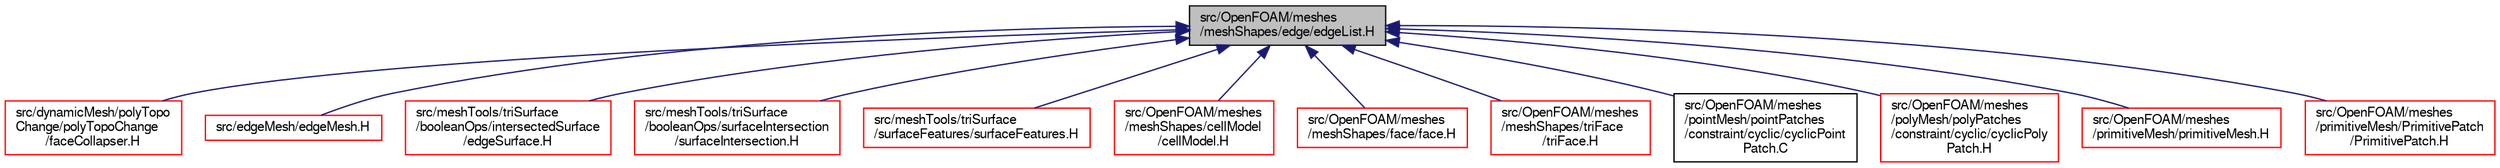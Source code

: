 digraph "src/OpenFOAM/meshes/meshShapes/edge/edgeList.H"
{
  bgcolor="transparent";
  edge [fontname="FreeSans",fontsize="10",labelfontname="FreeSans",labelfontsize="10"];
  node [fontname="FreeSans",fontsize="10",shape=record];
  Node135 [label="src/OpenFOAM/meshes\l/meshShapes/edge/edgeList.H",height=0.2,width=0.4,color="black", fillcolor="grey75", style="filled", fontcolor="black"];
  Node135 -> Node136 [dir="back",color="midnightblue",fontsize="10",style="solid",fontname="FreeSans"];
  Node136 [label="src/dynamicMesh/polyTopo\lChange/polyTopoChange\l/faceCollapser.H",height=0.2,width=0.4,color="red",URL="$a00725.html"];
  Node135 -> Node138 [dir="back",color="midnightblue",fontsize="10",style="solid",fontname="FreeSans"];
  Node138 [label="src/edgeMesh/edgeMesh.H",height=0.2,width=0.4,color="red",URL="$a00893.html"];
  Node135 -> Node210 [dir="back",color="midnightblue",fontsize="10",style="solid",fontname="FreeSans"];
  Node210 [label="src/meshTools/triSurface\l/booleanOps/intersectedSurface\l/edgeSurface.H",height=0.2,width=0.4,color="red",URL="$a08183.html"];
  Node135 -> Node213 [dir="back",color="midnightblue",fontsize="10",style="solid",fontname="FreeSans"];
  Node213 [label="src/meshTools/triSurface\l/booleanOps/surfaceIntersection\l/surfaceIntersection.H",height=0.2,width=0.4,color="red",URL="$a08201.html"];
  Node135 -> Node219 [dir="back",color="midnightblue",fontsize="10",style="solid",fontname="FreeSans"];
  Node219 [label="src/meshTools/triSurface\l/surfaceFeatures/surfaceFeatures.H",height=0.2,width=0.4,color="red",URL="$a08219.html"];
  Node135 -> Node221 [dir="back",color="midnightblue",fontsize="10",style="solid",fontname="FreeSans"];
  Node221 [label="src/OpenFOAM/meshes\l/meshShapes/cellModel\l/cellModel.H",height=0.2,width=0.4,color="red",URL="$a11255.html"];
  Node135 -> Node2806 [dir="back",color="midnightblue",fontsize="10",style="solid",fontname="FreeSans"];
  Node2806 [label="src/OpenFOAM/meshes\l/meshShapes/face/face.H",height=0.2,width=0.4,color="red",URL="$a11321.html"];
  Node135 -> Node3135 [dir="back",color="midnightblue",fontsize="10",style="solid",fontname="FreeSans"];
  Node3135 [label="src/OpenFOAM/meshes\l/meshShapes/triFace\l/triFace.H",height=0.2,width=0.4,color="red",URL="$a11366.html"];
  Node135 -> Node2589 [dir="back",color="midnightblue",fontsize="10",style="solid",fontname="FreeSans"];
  Node2589 [label="src/OpenFOAM/meshes\l/pointMesh/pointPatches\l/constraint/cyclic/cyclicPoint\lPatch.C",height=0.2,width=0.4,color="black",URL="$a11435.html"];
  Node135 -> Node3730 [dir="back",color="midnightblue",fontsize="10",style="solid",fontname="FreeSans"];
  Node3730 [label="src/OpenFOAM/meshes\l/polyMesh/polyPatches\l/constraint/cyclic/cyclicPoly\lPatch.H",height=0.2,width=0.4,color="red",URL="$a11687.html"];
  Node135 -> Node2774 [dir="back",color="midnightblue",fontsize="10",style="solid",fontname="FreeSans"];
  Node2774 [label="src/OpenFOAM/meshes\l/primitiveMesh/primitiveMesh.H",height=0.2,width=0.4,color="red",URL="$a11882.html"];
  Node135 -> Node3763 [dir="back",color="midnightblue",fontsize="10",style="solid",fontname="FreeSans"];
  Node3763 [label="src/OpenFOAM/meshes\l/primitiveMesh/PrimitivePatch\l/PrimitivePatch.H",height=0.2,width=0.4,color="red",URL="$a11951.html"];
}
